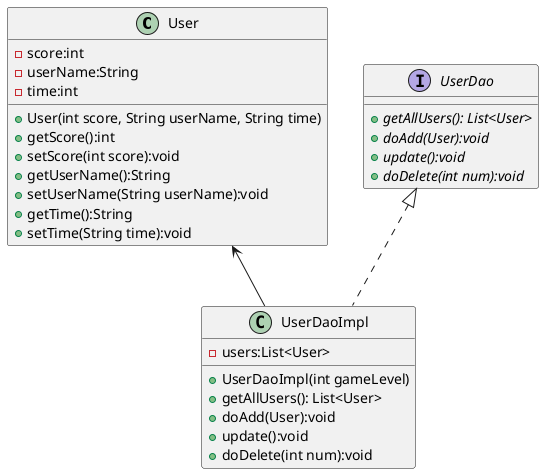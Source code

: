 @startuml
'https://plantuml.com/class-diagram

class User{
    -score:int
    -userName:String
    -time:int
    +User(int score, String userName, String time)
    +getScore():int
    +setScore(int score):void
    +getUserName():String
    +setUserName(String userName):void
    +getTime():String
    +setTime(String time):void
}

interface UserDao{
    +{abstract} getAllUsers(): List<User>
    +{abstract} doAdd(User):void
    +{abstract} update():void
    +{abstract} doDelete(int num):void
}

class UserDaoImpl{
    -users:List<User>
    +UserDaoImpl(int gameLevel)
    +getAllUsers(): List<User>
    +doAdd(User):void
    +update():void
    +doDelete(int num):void
}

UserDao <|.. UserDaoImpl
User <-- UserDaoImpl

@enduml